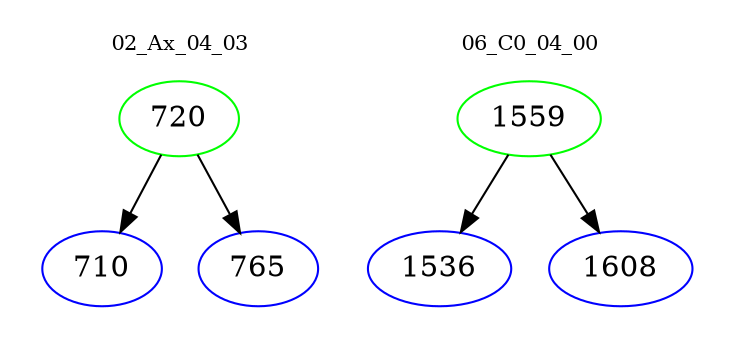 digraph{
subgraph cluster_0 {
color = white
label = "02_Ax_04_03";
fontsize=10;
T0_720 [label="720", color="green"]
T0_720 -> T0_710 [color="black"]
T0_710 [label="710", color="blue"]
T0_720 -> T0_765 [color="black"]
T0_765 [label="765", color="blue"]
}
subgraph cluster_1 {
color = white
label = "06_C0_04_00";
fontsize=10;
T1_1559 [label="1559", color="green"]
T1_1559 -> T1_1536 [color="black"]
T1_1536 [label="1536", color="blue"]
T1_1559 -> T1_1608 [color="black"]
T1_1608 [label="1608", color="blue"]
}
}
